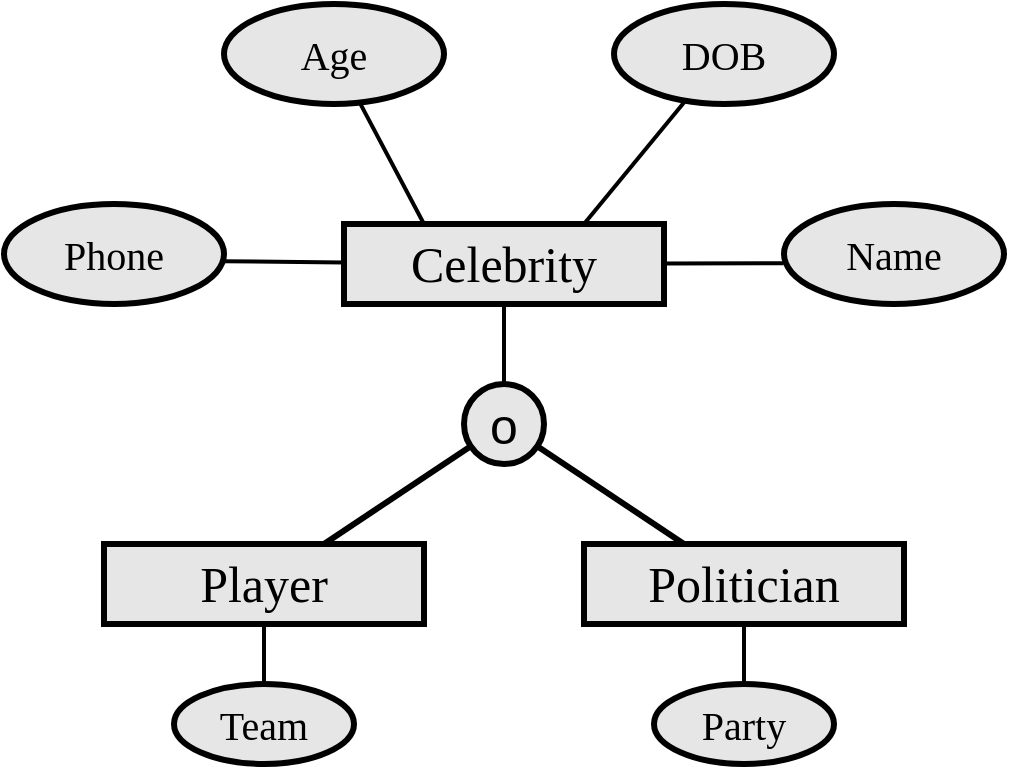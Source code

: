 <mxfile version="21.1.2" type="device">
  <diagram name="Page-1" id="mnjhIYvdUEs-8AVQdmBZ">
    <mxGraphModel dx="596" dy="437" grid="1" gridSize="10" guides="1" tooltips="1" connect="1" arrows="1" fold="1" page="1" pageScale="1" pageWidth="827" pageHeight="1169" math="0" shadow="0">
      <root>
        <mxCell id="0" />
        <mxCell id="1" parent="0" />
        <mxCell id="BA992W2fOOnN_QsH236t-8" value="" style="rounded=0;orthogonalLoop=1;jettySize=auto;html=1;fontFamily=Ubuntu Mono;fontSize=20;endArrow=none;endFill=0;strokeWidth=2;exitX=0.25;exitY=0;exitDx=0;exitDy=0;" parent="1" source="BA992W2fOOnN_QsH236t-1" target="BA992W2fOOnN_QsH236t-2" edge="1">
          <mxGeometry relative="1" as="geometry" />
        </mxCell>
        <mxCell id="MMoZQ9dFHyflfu3o8-qc-1" value="" style="rounded=0;orthogonalLoop=1;jettySize=auto;html=1;strokeWidth=2;endArrow=none;endFill=0;" edge="1" parent="1" source="BA992W2fOOnN_QsH236t-1" target="ZgdYLTBS_9Af-e2ZTB0z-1">
          <mxGeometry relative="1" as="geometry" />
        </mxCell>
        <mxCell id="BA992W2fOOnN_QsH236t-1" value="Celebrity" style="whiteSpace=wrap;html=1;fontSize=25;fontFamily=Ubuntu Mono;fillColor=#E6E6E6;fillStyle=solid;strokeWidth=3;" parent="1" vertex="1">
          <mxGeometry x="240" y="240" width="160" height="40" as="geometry" />
        </mxCell>
        <mxCell id="BA992W2fOOnN_QsH236t-2" value="Age" style="ellipse;whiteSpace=wrap;html=1;fillStyle=solid;strokeWidth=3;fontFamily=Ubuntu Mono;fontSize=20;fillColor=#E6E6E6;" parent="1" vertex="1">
          <mxGeometry x="180" y="130" width="110" height="50" as="geometry" />
        </mxCell>
        <mxCell id="BA992W2fOOnN_QsH236t-10" style="edgeStyle=none;rounded=0;orthogonalLoop=1;jettySize=auto;html=1;entryX=0.75;entryY=0;entryDx=0;entryDy=0;strokeWidth=2;fontFamily=Ubuntu Mono;fontSize=20;endArrow=none;endFill=0;" parent="1" source="BA992W2fOOnN_QsH236t-3" target="BA992W2fOOnN_QsH236t-1" edge="1">
          <mxGeometry relative="1" as="geometry" />
        </mxCell>
        <mxCell id="BA992W2fOOnN_QsH236t-3" value="DOB" style="ellipse;whiteSpace=wrap;html=1;fillStyle=solid;strokeWidth=3;fontFamily=Ubuntu Mono;fontSize=20;fillColor=#E6E6E6;fontStyle=0;horizontal=1;verticalAlign=middle;" parent="1" vertex="1">
          <mxGeometry x="375" y="130" width="110" height="50" as="geometry" />
        </mxCell>
        <mxCell id="BA992W2fOOnN_QsH236t-11" value="" style="edgeStyle=none;rounded=0;orthogonalLoop=1;jettySize=auto;html=1;strokeWidth=2;fontFamily=Ubuntu Mono;fontSize=20;endArrow=none;endFill=0;exitX=-0.003;exitY=0.592;exitDx=0;exitDy=0;exitPerimeter=0;" parent="1" source="BA992W2fOOnN_QsH236t-4" target="BA992W2fOOnN_QsH236t-1" edge="1">
          <mxGeometry relative="1" as="geometry" />
        </mxCell>
        <mxCell id="BA992W2fOOnN_QsH236t-4" value="Name" style="ellipse;whiteSpace=wrap;html=1;fillStyle=solid;strokeWidth=3;fontFamily=Ubuntu Mono;fontSize=20;fillColor=#E6E6E6;" parent="1" vertex="1">
          <mxGeometry x="460" y="230" width="110" height="50" as="geometry" />
        </mxCell>
        <mxCell id="BA992W2fOOnN_QsH236t-12" value="" style="edgeStyle=none;rounded=0;orthogonalLoop=1;jettySize=auto;html=1;strokeWidth=2;fontFamily=Ubuntu Mono;fontSize=20;endArrow=none;endFill=0;exitX=0.999;exitY=0.573;exitDx=0;exitDy=0;exitPerimeter=0;" parent="1" source="BA992W2fOOnN_QsH236t-5" target="BA992W2fOOnN_QsH236t-1" edge="1">
          <mxGeometry relative="1" as="geometry" />
        </mxCell>
        <mxCell id="BA992W2fOOnN_QsH236t-5" value="Phone" style="ellipse;whiteSpace=wrap;html=1;fillStyle=solid;strokeWidth=3;fontFamily=Ubuntu Mono;fontSize=20;fillColor=#E6E6E6;" parent="1" vertex="1">
          <mxGeometry x="70" y="230" width="110" height="50" as="geometry" />
        </mxCell>
        <mxCell id="ZgdYLTBS_9Af-e2ZTB0z-2" style="rounded=0;orthogonalLoop=1;jettySize=auto;html=1;endArrow=none;endFill=0;strokeWidth=3;" parent="1" source="BA992W2fOOnN_QsH236t-38" target="ZgdYLTBS_9Af-e2ZTB0z-1" edge="1">
          <mxGeometry relative="1" as="geometry" />
        </mxCell>
        <mxCell id="BA992W2fOOnN_QsH236t-38" value="Player" style="whiteSpace=wrap;html=1;fontSize=25;fontFamily=Ubuntu Mono;fillColor=#E6E6E6;fillStyle=solid;strokeWidth=3;" parent="1" vertex="1">
          <mxGeometry x="120" y="400" width="160" height="40" as="geometry" />
        </mxCell>
        <mxCell id="ZgdYLTBS_9Af-e2ZTB0z-3" style="orthogonalLoop=1;jettySize=auto;html=1;endArrow=none;endFill=0;strokeWidth=3;rounded=0;" parent="1" source="BA992W2fOOnN_QsH236t-39" target="ZgdYLTBS_9Af-e2ZTB0z-1" edge="1">
          <mxGeometry relative="1" as="geometry" />
        </mxCell>
        <mxCell id="BA992W2fOOnN_QsH236t-39" value="Politician" style="whiteSpace=wrap;html=1;fontSize=25;fontFamily=Ubuntu Mono;fillColor=#E6E6E6;fillStyle=solid;strokeWidth=3;" parent="1" vertex="1">
          <mxGeometry x="360" y="400" width="160" height="40" as="geometry" />
        </mxCell>
        <mxCell id="BA992W2fOOnN_QsH236t-44" value="" style="edgeStyle=none;rounded=0;orthogonalLoop=1;jettySize=auto;html=1;strokeWidth=2;fontFamily=Ubuntu Mono;fontSize=19;endArrow=none;endFill=0;" parent="1" source="BA992W2fOOnN_QsH236t-42" target="BA992W2fOOnN_QsH236t-38" edge="1">
          <mxGeometry relative="1" as="geometry" />
        </mxCell>
        <mxCell id="BA992W2fOOnN_QsH236t-42" value="Team" style="ellipse;whiteSpace=wrap;html=1;fillStyle=solid;strokeWidth=3;fontFamily=Ubuntu Mono;fontSize=20;fillColor=#E6E6E6;" parent="1" vertex="1">
          <mxGeometry x="155" y="470" width="90" height="40" as="geometry" />
        </mxCell>
        <mxCell id="BA992W2fOOnN_QsH236t-45" value="" style="edgeStyle=none;rounded=0;orthogonalLoop=1;jettySize=auto;html=1;strokeWidth=2;fontFamily=Ubuntu Mono;fontSize=19;endArrow=none;endFill=0;" parent="1" source="BA992W2fOOnN_QsH236t-43" target="BA992W2fOOnN_QsH236t-39" edge="1">
          <mxGeometry relative="1" as="geometry" />
        </mxCell>
        <mxCell id="BA992W2fOOnN_QsH236t-43" value="Party" style="ellipse;whiteSpace=wrap;html=1;fillStyle=solid;strokeWidth=3;fontFamily=Ubuntu Mono;fontSize=20;fillColor=#E6E6E6;" parent="1" vertex="1">
          <mxGeometry x="395" y="470" width="90" height="40" as="geometry" />
        </mxCell>
        <mxCell id="ZgdYLTBS_9Af-e2ZTB0z-1" value="o" style="ellipse;whiteSpace=wrap;html=1;aspect=fixed;fillColor=#E6E6E6;strokeWidth=3;fontSize=25;" parent="1" vertex="1">
          <mxGeometry x="300" y="320" width="40" height="40" as="geometry" />
        </mxCell>
      </root>
    </mxGraphModel>
  </diagram>
</mxfile>
